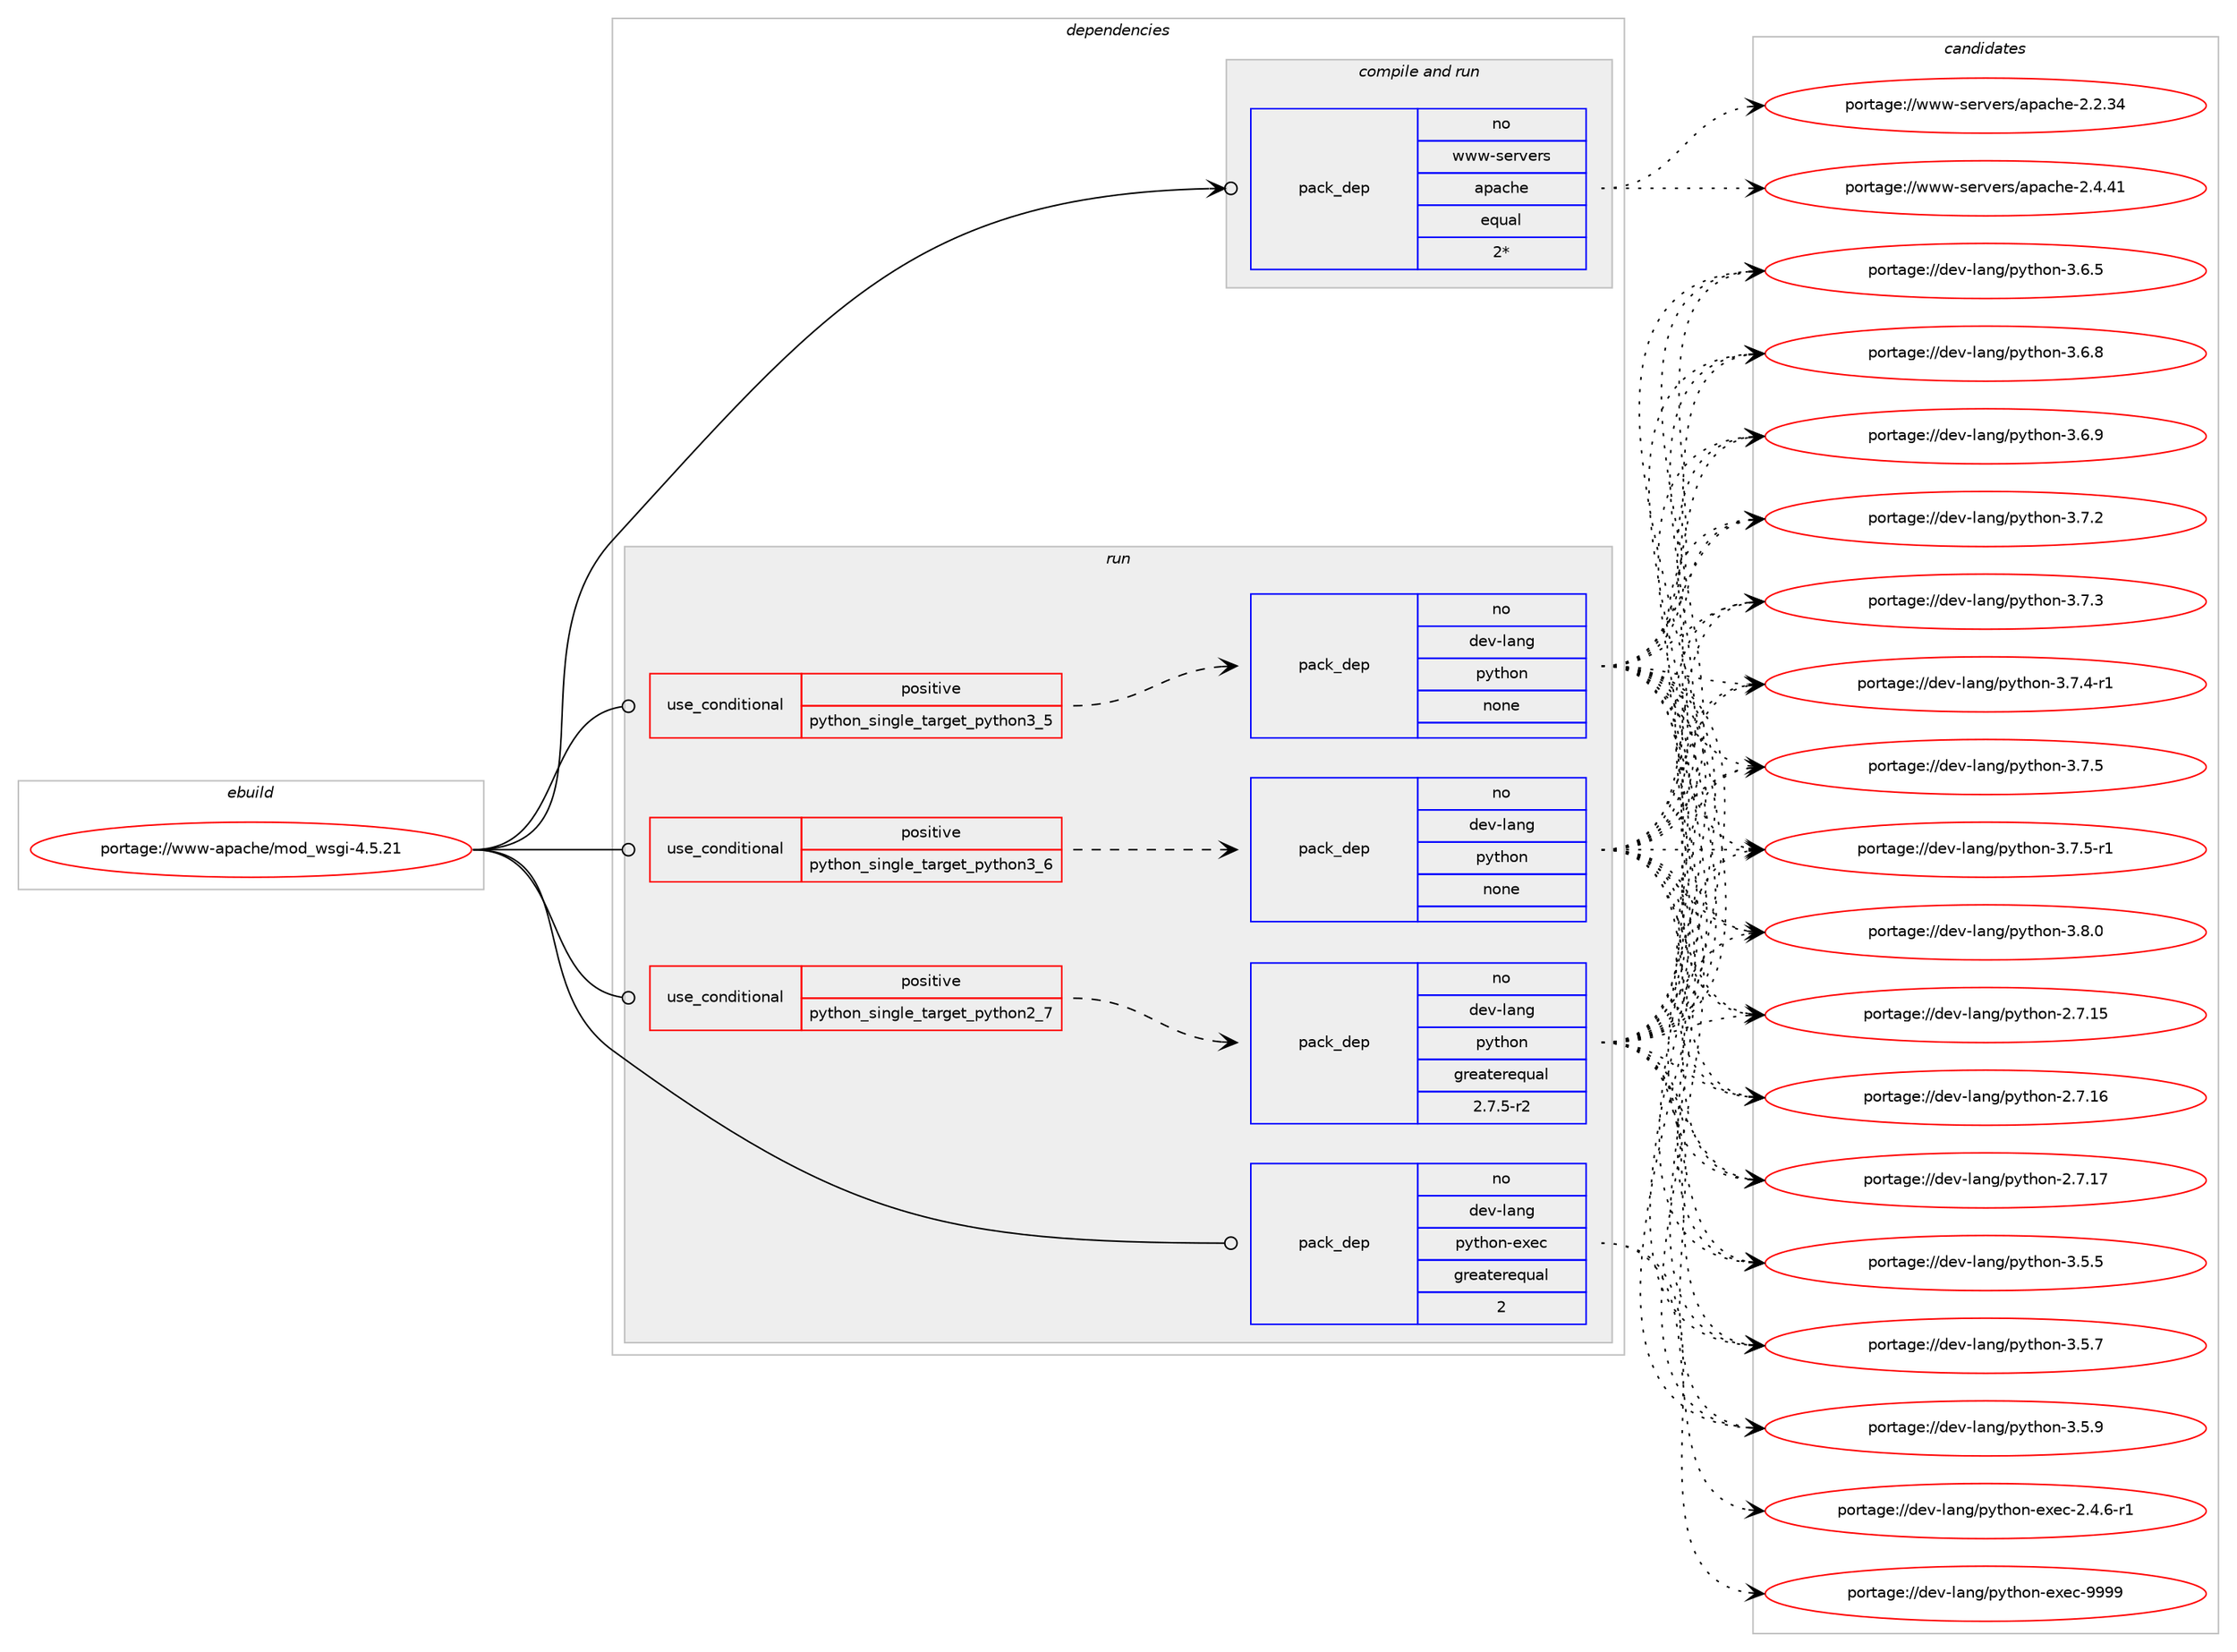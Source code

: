 digraph prolog {

# *************
# Graph options
# *************

newrank=true;
concentrate=true;
compound=true;
graph [rankdir=LR,fontname=Helvetica,fontsize=10,ranksep=1.5];#, ranksep=2.5, nodesep=0.2];
edge  [arrowhead=vee];
node  [fontname=Helvetica,fontsize=10];

# **********
# The ebuild
# **********

subgraph cluster_leftcol {
color=gray;
rank=same;
label=<<i>ebuild</i>>;
id [label="portage://www-apache/mod_wsgi-4.5.21", color=red, width=4, href="../www-apache/mod_wsgi-4.5.21.svg"];
}

# ****************
# The dependencies
# ****************

subgraph cluster_midcol {
color=gray;
label=<<i>dependencies</i>>;
subgraph cluster_compile {
fillcolor="#eeeeee";
style=filled;
label=<<i>compile</i>>;
}
subgraph cluster_compileandrun {
fillcolor="#eeeeee";
style=filled;
label=<<i>compile and run</i>>;
subgraph pack323690 {
dependency436601 [label=<<TABLE BORDER="0" CELLBORDER="1" CELLSPACING="0" CELLPADDING="4" WIDTH="220"><TR><TD ROWSPAN="6" CELLPADDING="30">pack_dep</TD></TR><TR><TD WIDTH="110">no</TD></TR><TR><TD>www-servers</TD></TR><TR><TD>apache</TD></TR><TR><TD>equal</TD></TR><TR><TD>2*</TD></TR></TABLE>>, shape=none, color=blue];
}
id:e -> dependency436601:w [weight=20,style="solid",arrowhead="odotvee"];
}
subgraph cluster_run {
fillcolor="#eeeeee";
style=filled;
label=<<i>run</i>>;
subgraph cond105189 {
dependency436602 [label=<<TABLE BORDER="0" CELLBORDER="1" CELLSPACING="0" CELLPADDING="4"><TR><TD ROWSPAN="3" CELLPADDING="10">use_conditional</TD></TR><TR><TD>positive</TD></TR><TR><TD>python_single_target_python2_7</TD></TR></TABLE>>, shape=none, color=red];
subgraph pack323691 {
dependency436603 [label=<<TABLE BORDER="0" CELLBORDER="1" CELLSPACING="0" CELLPADDING="4" WIDTH="220"><TR><TD ROWSPAN="6" CELLPADDING="30">pack_dep</TD></TR><TR><TD WIDTH="110">no</TD></TR><TR><TD>dev-lang</TD></TR><TR><TD>python</TD></TR><TR><TD>greaterequal</TD></TR><TR><TD>2.7.5-r2</TD></TR></TABLE>>, shape=none, color=blue];
}
dependency436602:e -> dependency436603:w [weight=20,style="dashed",arrowhead="vee"];
}
id:e -> dependency436602:w [weight=20,style="solid",arrowhead="odot"];
subgraph cond105190 {
dependency436604 [label=<<TABLE BORDER="0" CELLBORDER="1" CELLSPACING="0" CELLPADDING="4"><TR><TD ROWSPAN="3" CELLPADDING="10">use_conditional</TD></TR><TR><TD>positive</TD></TR><TR><TD>python_single_target_python3_5</TD></TR></TABLE>>, shape=none, color=red];
subgraph pack323692 {
dependency436605 [label=<<TABLE BORDER="0" CELLBORDER="1" CELLSPACING="0" CELLPADDING="4" WIDTH="220"><TR><TD ROWSPAN="6" CELLPADDING="30">pack_dep</TD></TR><TR><TD WIDTH="110">no</TD></TR><TR><TD>dev-lang</TD></TR><TR><TD>python</TD></TR><TR><TD>none</TD></TR><TR><TD></TD></TR></TABLE>>, shape=none, color=blue];
}
dependency436604:e -> dependency436605:w [weight=20,style="dashed",arrowhead="vee"];
}
id:e -> dependency436604:w [weight=20,style="solid",arrowhead="odot"];
subgraph cond105191 {
dependency436606 [label=<<TABLE BORDER="0" CELLBORDER="1" CELLSPACING="0" CELLPADDING="4"><TR><TD ROWSPAN="3" CELLPADDING="10">use_conditional</TD></TR><TR><TD>positive</TD></TR><TR><TD>python_single_target_python3_6</TD></TR></TABLE>>, shape=none, color=red];
subgraph pack323693 {
dependency436607 [label=<<TABLE BORDER="0" CELLBORDER="1" CELLSPACING="0" CELLPADDING="4" WIDTH="220"><TR><TD ROWSPAN="6" CELLPADDING="30">pack_dep</TD></TR><TR><TD WIDTH="110">no</TD></TR><TR><TD>dev-lang</TD></TR><TR><TD>python</TD></TR><TR><TD>none</TD></TR><TR><TD></TD></TR></TABLE>>, shape=none, color=blue];
}
dependency436606:e -> dependency436607:w [weight=20,style="dashed",arrowhead="vee"];
}
id:e -> dependency436606:w [weight=20,style="solid",arrowhead="odot"];
subgraph pack323694 {
dependency436608 [label=<<TABLE BORDER="0" CELLBORDER="1" CELLSPACING="0" CELLPADDING="4" WIDTH="220"><TR><TD ROWSPAN="6" CELLPADDING="30">pack_dep</TD></TR><TR><TD WIDTH="110">no</TD></TR><TR><TD>dev-lang</TD></TR><TR><TD>python-exec</TD></TR><TR><TD>greaterequal</TD></TR><TR><TD>2</TD></TR></TABLE>>, shape=none, color=blue];
}
id:e -> dependency436608:w [weight=20,style="solid",arrowhead="odot"];
}
}

# **************
# The candidates
# **************

subgraph cluster_choices {
rank=same;
color=gray;
label=<<i>candidates</i>>;

subgraph choice323690 {
color=black;
nodesep=1;
choiceportage119119119451151011141181011141154797112979910410145504650465152 [label="portage://www-servers/apache-2.2.34", color=red, width=4,href="../www-servers/apache-2.2.34.svg"];
choiceportage119119119451151011141181011141154797112979910410145504652465249 [label="portage://www-servers/apache-2.4.41", color=red, width=4,href="../www-servers/apache-2.4.41.svg"];
dependency436601:e -> choiceportage119119119451151011141181011141154797112979910410145504650465152:w [style=dotted,weight="100"];
dependency436601:e -> choiceportage119119119451151011141181011141154797112979910410145504652465249:w [style=dotted,weight="100"];
}
subgraph choice323691 {
color=black;
nodesep=1;
choiceportage10010111845108971101034711212111610411111045504655464953 [label="portage://dev-lang/python-2.7.15", color=red, width=4,href="../dev-lang/python-2.7.15.svg"];
choiceportage10010111845108971101034711212111610411111045504655464954 [label="portage://dev-lang/python-2.7.16", color=red, width=4,href="../dev-lang/python-2.7.16.svg"];
choiceportage10010111845108971101034711212111610411111045504655464955 [label="portage://dev-lang/python-2.7.17", color=red, width=4,href="../dev-lang/python-2.7.17.svg"];
choiceportage100101118451089711010347112121116104111110455146534653 [label="portage://dev-lang/python-3.5.5", color=red, width=4,href="../dev-lang/python-3.5.5.svg"];
choiceportage100101118451089711010347112121116104111110455146534655 [label="portage://dev-lang/python-3.5.7", color=red, width=4,href="../dev-lang/python-3.5.7.svg"];
choiceportage100101118451089711010347112121116104111110455146534657 [label="portage://dev-lang/python-3.5.9", color=red, width=4,href="../dev-lang/python-3.5.9.svg"];
choiceportage100101118451089711010347112121116104111110455146544653 [label="portage://dev-lang/python-3.6.5", color=red, width=4,href="../dev-lang/python-3.6.5.svg"];
choiceportage100101118451089711010347112121116104111110455146544656 [label="portage://dev-lang/python-3.6.8", color=red, width=4,href="../dev-lang/python-3.6.8.svg"];
choiceportage100101118451089711010347112121116104111110455146544657 [label="portage://dev-lang/python-3.6.9", color=red, width=4,href="../dev-lang/python-3.6.9.svg"];
choiceportage100101118451089711010347112121116104111110455146554650 [label="portage://dev-lang/python-3.7.2", color=red, width=4,href="../dev-lang/python-3.7.2.svg"];
choiceportage100101118451089711010347112121116104111110455146554651 [label="portage://dev-lang/python-3.7.3", color=red, width=4,href="../dev-lang/python-3.7.3.svg"];
choiceportage1001011184510897110103471121211161041111104551465546524511449 [label="portage://dev-lang/python-3.7.4-r1", color=red, width=4,href="../dev-lang/python-3.7.4-r1.svg"];
choiceportage100101118451089711010347112121116104111110455146554653 [label="portage://dev-lang/python-3.7.5", color=red, width=4,href="../dev-lang/python-3.7.5.svg"];
choiceportage1001011184510897110103471121211161041111104551465546534511449 [label="portage://dev-lang/python-3.7.5-r1", color=red, width=4,href="../dev-lang/python-3.7.5-r1.svg"];
choiceportage100101118451089711010347112121116104111110455146564648 [label="portage://dev-lang/python-3.8.0", color=red, width=4,href="../dev-lang/python-3.8.0.svg"];
dependency436603:e -> choiceportage10010111845108971101034711212111610411111045504655464953:w [style=dotted,weight="100"];
dependency436603:e -> choiceportage10010111845108971101034711212111610411111045504655464954:w [style=dotted,weight="100"];
dependency436603:e -> choiceportage10010111845108971101034711212111610411111045504655464955:w [style=dotted,weight="100"];
dependency436603:e -> choiceportage100101118451089711010347112121116104111110455146534653:w [style=dotted,weight="100"];
dependency436603:e -> choiceportage100101118451089711010347112121116104111110455146534655:w [style=dotted,weight="100"];
dependency436603:e -> choiceportage100101118451089711010347112121116104111110455146534657:w [style=dotted,weight="100"];
dependency436603:e -> choiceportage100101118451089711010347112121116104111110455146544653:w [style=dotted,weight="100"];
dependency436603:e -> choiceportage100101118451089711010347112121116104111110455146544656:w [style=dotted,weight="100"];
dependency436603:e -> choiceportage100101118451089711010347112121116104111110455146544657:w [style=dotted,weight="100"];
dependency436603:e -> choiceportage100101118451089711010347112121116104111110455146554650:w [style=dotted,weight="100"];
dependency436603:e -> choiceportage100101118451089711010347112121116104111110455146554651:w [style=dotted,weight="100"];
dependency436603:e -> choiceportage1001011184510897110103471121211161041111104551465546524511449:w [style=dotted,weight="100"];
dependency436603:e -> choiceportage100101118451089711010347112121116104111110455146554653:w [style=dotted,weight="100"];
dependency436603:e -> choiceportage1001011184510897110103471121211161041111104551465546534511449:w [style=dotted,weight="100"];
dependency436603:e -> choiceportage100101118451089711010347112121116104111110455146564648:w [style=dotted,weight="100"];
}
subgraph choice323692 {
color=black;
nodesep=1;
choiceportage10010111845108971101034711212111610411111045504655464953 [label="portage://dev-lang/python-2.7.15", color=red, width=4,href="../dev-lang/python-2.7.15.svg"];
choiceportage10010111845108971101034711212111610411111045504655464954 [label="portage://dev-lang/python-2.7.16", color=red, width=4,href="../dev-lang/python-2.7.16.svg"];
choiceportage10010111845108971101034711212111610411111045504655464955 [label="portage://dev-lang/python-2.7.17", color=red, width=4,href="../dev-lang/python-2.7.17.svg"];
choiceportage100101118451089711010347112121116104111110455146534653 [label="portage://dev-lang/python-3.5.5", color=red, width=4,href="../dev-lang/python-3.5.5.svg"];
choiceportage100101118451089711010347112121116104111110455146534655 [label="portage://dev-lang/python-3.5.7", color=red, width=4,href="../dev-lang/python-3.5.7.svg"];
choiceportage100101118451089711010347112121116104111110455146534657 [label="portage://dev-lang/python-3.5.9", color=red, width=4,href="../dev-lang/python-3.5.9.svg"];
choiceportage100101118451089711010347112121116104111110455146544653 [label="portage://dev-lang/python-3.6.5", color=red, width=4,href="../dev-lang/python-3.6.5.svg"];
choiceportage100101118451089711010347112121116104111110455146544656 [label="portage://dev-lang/python-3.6.8", color=red, width=4,href="../dev-lang/python-3.6.8.svg"];
choiceportage100101118451089711010347112121116104111110455146544657 [label="portage://dev-lang/python-3.6.9", color=red, width=4,href="../dev-lang/python-3.6.9.svg"];
choiceportage100101118451089711010347112121116104111110455146554650 [label="portage://dev-lang/python-3.7.2", color=red, width=4,href="../dev-lang/python-3.7.2.svg"];
choiceportage100101118451089711010347112121116104111110455146554651 [label="portage://dev-lang/python-3.7.3", color=red, width=4,href="../dev-lang/python-3.7.3.svg"];
choiceportage1001011184510897110103471121211161041111104551465546524511449 [label="portage://dev-lang/python-3.7.4-r1", color=red, width=4,href="../dev-lang/python-3.7.4-r1.svg"];
choiceportage100101118451089711010347112121116104111110455146554653 [label="portage://dev-lang/python-3.7.5", color=red, width=4,href="../dev-lang/python-3.7.5.svg"];
choiceportage1001011184510897110103471121211161041111104551465546534511449 [label="portage://dev-lang/python-3.7.5-r1", color=red, width=4,href="../dev-lang/python-3.7.5-r1.svg"];
choiceportage100101118451089711010347112121116104111110455146564648 [label="portage://dev-lang/python-3.8.0", color=red, width=4,href="../dev-lang/python-3.8.0.svg"];
dependency436605:e -> choiceportage10010111845108971101034711212111610411111045504655464953:w [style=dotted,weight="100"];
dependency436605:e -> choiceportage10010111845108971101034711212111610411111045504655464954:w [style=dotted,weight="100"];
dependency436605:e -> choiceportage10010111845108971101034711212111610411111045504655464955:w [style=dotted,weight="100"];
dependency436605:e -> choiceportage100101118451089711010347112121116104111110455146534653:w [style=dotted,weight="100"];
dependency436605:e -> choiceportage100101118451089711010347112121116104111110455146534655:w [style=dotted,weight="100"];
dependency436605:e -> choiceportage100101118451089711010347112121116104111110455146534657:w [style=dotted,weight="100"];
dependency436605:e -> choiceportage100101118451089711010347112121116104111110455146544653:w [style=dotted,weight="100"];
dependency436605:e -> choiceportage100101118451089711010347112121116104111110455146544656:w [style=dotted,weight="100"];
dependency436605:e -> choiceportage100101118451089711010347112121116104111110455146544657:w [style=dotted,weight="100"];
dependency436605:e -> choiceportage100101118451089711010347112121116104111110455146554650:w [style=dotted,weight="100"];
dependency436605:e -> choiceportage100101118451089711010347112121116104111110455146554651:w [style=dotted,weight="100"];
dependency436605:e -> choiceportage1001011184510897110103471121211161041111104551465546524511449:w [style=dotted,weight="100"];
dependency436605:e -> choiceportage100101118451089711010347112121116104111110455146554653:w [style=dotted,weight="100"];
dependency436605:e -> choiceportage1001011184510897110103471121211161041111104551465546534511449:w [style=dotted,weight="100"];
dependency436605:e -> choiceportage100101118451089711010347112121116104111110455146564648:w [style=dotted,weight="100"];
}
subgraph choice323693 {
color=black;
nodesep=1;
choiceportage10010111845108971101034711212111610411111045504655464953 [label="portage://dev-lang/python-2.7.15", color=red, width=4,href="../dev-lang/python-2.7.15.svg"];
choiceportage10010111845108971101034711212111610411111045504655464954 [label="portage://dev-lang/python-2.7.16", color=red, width=4,href="../dev-lang/python-2.7.16.svg"];
choiceportage10010111845108971101034711212111610411111045504655464955 [label="portage://dev-lang/python-2.7.17", color=red, width=4,href="../dev-lang/python-2.7.17.svg"];
choiceportage100101118451089711010347112121116104111110455146534653 [label="portage://dev-lang/python-3.5.5", color=red, width=4,href="../dev-lang/python-3.5.5.svg"];
choiceportage100101118451089711010347112121116104111110455146534655 [label="portage://dev-lang/python-3.5.7", color=red, width=4,href="../dev-lang/python-3.5.7.svg"];
choiceportage100101118451089711010347112121116104111110455146534657 [label="portage://dev-lang/python-3.5.9", color=red, width=4,href="../dev-lang/python-3.5.9.svg"];
choiceportage100101118451089711010347112121116104111110455146544653 [label="portage://dev-lang/python-3.6.5", color=red, width=4,href="../dev-lang/python-3.6.5.svg"];
choiceportage100101118451089711010347112121116104111110455146544656 [label="portage://dev-lang/python-3.6.8", color=red, width=4,href="../dev-lang/python-3.6.8.svg"];
choiceportage100101118451089711010347112121116104111110455146544657 [label="portage://dev-lang/python-3.6.9", color=red, width=4,href="../dev-lang/python-3.6.9.svg"];
choiceportage100101118451089711010347112121116104111110455146554650 [label="portage://dev-lang/python-3.7.2", color=red, width=4,href="../dev-lang/python-3.7.2.svg"];
choiceportage100101118451089711010347112121116104111110455146554651 [label="portage://dev-lang/python-3.7.3", color=red, width=4,href="../dev-lang/python-3.7.3.svg"];
choiceportage1001011184510897110103471121211161041111104551465546524511449 [label="portage://dev-lang/python-3.7.4-r1", color=red, width=4,href="../dev-lang/python-3.7.4-r1.svg"];
choiceportage100101118451089711010347112121116104111110455146554653 [label="portage://dev-lang/python-3.7.5", color=red, width=4,href="../dev-lang/python-3.7.5.svg"];
choiceportage1001011184510897110103471121211161041111104551465546534511449 [label="portage://dev-lang/python-3.7.5-r1", color=red, width=4,href="../dev-lang/python-3.7.5-r1.svg"];
choiceportage100101118451089711010347112121116104111110455146564648 [label="portage://dev-lang/python-3.8.0", color=red, width=4,href="../dev-lang/python-3.8.0.svg"];
dependency436607:e -> choiceportage10010111845108971101034711212111610411111045504655464953:w [style=dotted,weight="100"];
dependency436607:e -> choiceportage10010111845108971101034711212111610411111045504655464954:w [style=dotted,weight="100"];
dependency436607:e -> choiceportage10010111845108971101034711212111610411111045504655464955:w [style=dotted,weight="100"];
dependency436607:e -> choiceportage100101118451089711010347112121116104111110455146534653:w [style=dotted,weight="100"];
dependency436607:e -> choiceportage100101118451089711010347112121116104111110455146534655:w [style=dotted,weight="100"];
dependency436607:e -> choiceportage100101118451089711010347112121116104111110455146534657:w [style=dotted,weight="100"];
dependency436607:e -> choiceportage100101118451089711010347112121116104111110455146544653:w [style=dotted,weight="100"];
dependency436607:e -> choiceportage100101118451089711010347112121116104111110455146544656:w [style=dotted,weight="100"];
dependency436607:e -> choiceportage100101118451089711010347112121116104111110455146544657:w [style=dotted,weight="100"];
dependency436607:e -> choiceportage100101118451089711010347112121116104111110455146554650:w [style=dotted,weight="100"];
dependency436607:e -> choiceportage100101118451089711010347112121116104111110455146554651:w [style=dotted,weight="100"];
dependency436607:e -> choiceportage1001011184510897110103471121211161041111104551465546524511449:w [style=dotted,weight="100"];
dependency436607:e -> choiceportage100101118451089711010347112121116104111110455146554653:w [style=dotted,weight="100"];
dependency436607:e -> choiceportage1001011184510897110103471121211161041111104551465546534511449:w [style=dotted,weight="100"];
dependency436607:e -> choiceportage100101118451089711010347112121116104111110455146564648:w [style=dotted,weight="100"];
}
subgraph choice323694 {
color=black;
nodesep=1;
choiceportage10010111845108971101034711212111610411111045101120101994550465246544511449 [label="portage://dev-lang/python-exec-2.4.6-r1", color=red, width=4,href="../dev-lang/python-exec-2.4.6-r1.svg"];
choiceportage10010111845108971101034711212111610411111045101120101994557575757 [label="portage://dev-lang/python-exec-9999", color=red, width=4,href="../dev-lang/python-exec-9999.svg"];
dependency436608:e -> choiceportage10010111845108971101034711212111610411111045101120101994550465246544511449:w [style=dotted,weight="100"];
dependency436608:e -> choiceportage10010111845108971101034711212111610411111045101120101994557575757:w [style=dotted,weight="100"];
}
}

}
